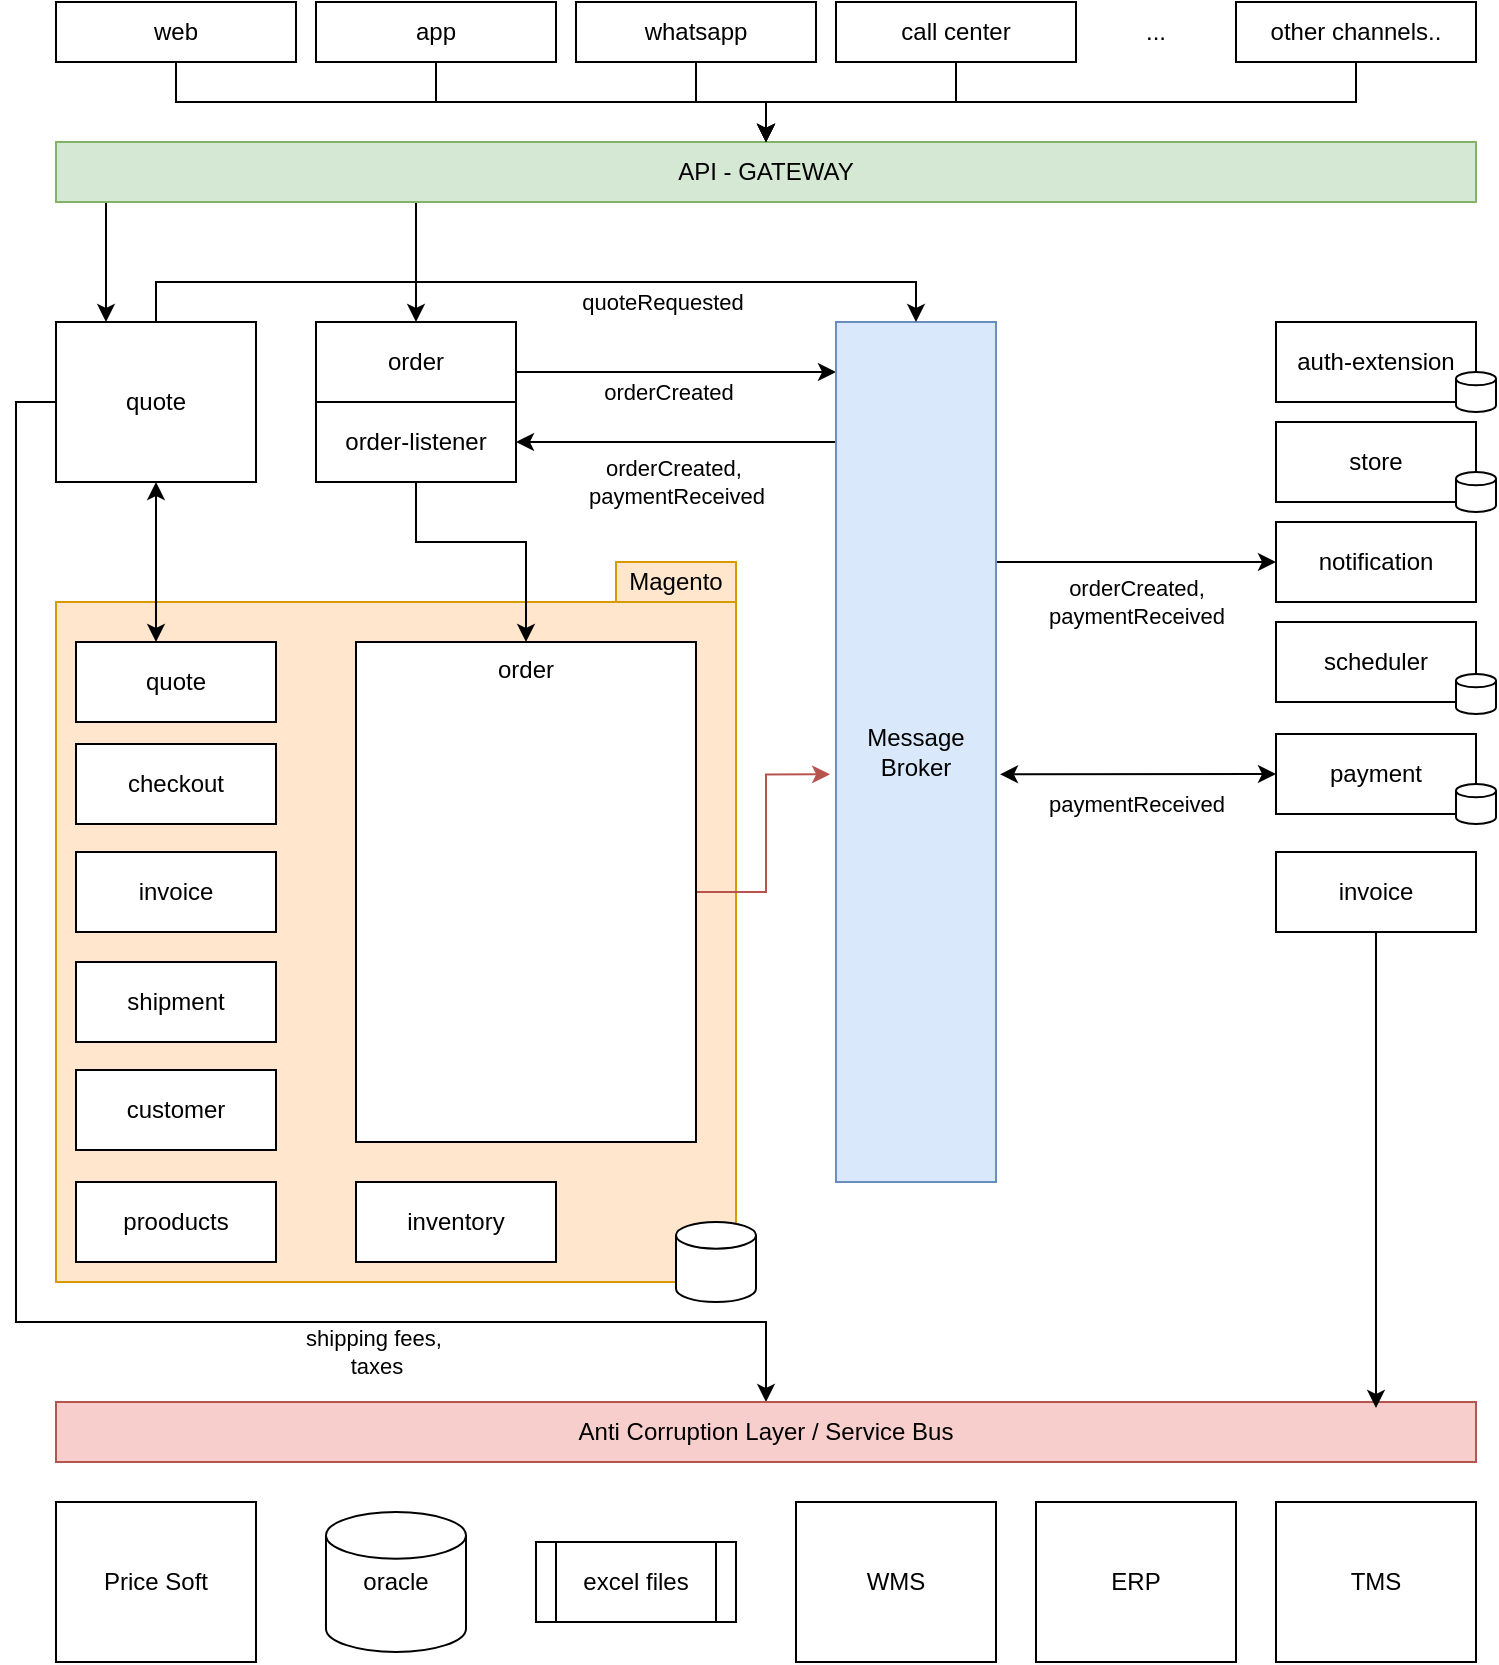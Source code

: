 <mxfile version="14.2.7" type="github">
  <diagram id="AzWxA5kRe5Be4Jo9EekZ" name="Page-1">
    <mxGraphModel dx="946" dy="623" grid="1" gridSize="10" guides="1" tooltips="1" connect="1" arrows="1" fold="1" page="1" pageScale="1" pageWidth="850" pageHeight="1100" math="0" shadow="0">
      <root>
        <mxCell id="0" />
        <mxCell id="1" parent="0" />
        <mxCell id="hG5kRSH8gIUAHxxKcoNH-10" style="edgeStyle=orthogonalEdgeStyle;rounded=0;orthogonalLoop=1;jettySize=auto;html=1;entryX=0.25;entryY=0;entryDx=0;entryDy=0;" edge="1" parent="1" source="6UTyOGbrDXYmkLeVAqft-1" target="6UTyOGbrDXYmkLeVAqft-82">
          <mxGeometry relative="1" as="geometry">
            <Array as="points">
              <mxPoint x="65" y="130" />
              <mxPoint x="65" y="130" />
            </Array>
          </mxGeometry>
        </mxCell>
        <mxCell id="hG5kRSH8gIUAHxxKcoNH-11" style="edgeStyle=orthogonalEdgeStyle;rounded=0;orthogonalLoop=1;jettySize=auto;html=1;" edge="1" parent="1" source="6UTyOGbrDXYmkLeVAqft-1" target="6UTyOGbrDXYmkLeVAqft-27">
          <mxGeometry relative="1" as="geometry">
            <Array as="points">
              <mxPoint x="220" y="130" />
              <mxPoint x="220" y="130" />
            </Array>
          </mxGeometry>
        </mxCell>
        <mxCell id="6UTyOGbrDXYmkLeVAqft-1" value="API - GATEWAY" style="rounded=0;whiteSpace=wrap;html=1;fillColor=#d5e8d4;strokeColor=#82b366;" parent="1" vertex="1">
          <mxGeometry x="40" y="90" width="710" height="30" as="geometry" />
        </mxCell>
        <mxCell id="6UTyOGbrDXYmkLeVAqft-38" value="" style="edgeStyle=orthogonalEdgeStyle;rounded=0;orthogonalLoop=1;jettySize=auto;html=1;entryX=0.5;entryY=0;entryDx=0;entryDy=0;" parent="1" source="6UTyOGbrDXYmkLeVAqft-2" target="6UTyOGbrDXYmkLeVAqft-1" edge="1">
          <mxGeometry relative="1" as="geometry" />
        </mxCell>
        <mxCell id="6UTyOGbrDXYmkLeVAqft-2" value="web" style="rounded=0;whiteSpace=wrap;html=1;" parent="1" vertex="1">
          <mxGeometry x="40" y="20" width="120" height="30" as="geometry" />
        </mxCell>
        <mxCell id="6UTyOGbrDXYmkLeVAqft-39" value="" style="edgeStyle=orthogonalEdgeStyle;rounded=0;orthogonalLoop=1;jettySize=auto;html=1;entryX=0.5;entryY=0;entryDx=0;entryDy=0;" parent="1" source="6UTyOGbrDXYmkLeVAqft-3" target="6UTyOGbrDXYmkLeVAqft-1" edge="1">
          <mxGeometry relative="1" as="geometry" />
        </mxCell>
        <mxCell id="6UTyOGbrDXYmkLeVAqft-3" value="app" style="rounded=0;whiteSpace=wrap;html=1;" parent="1" vertex="1">
          <mxGeometry x="170" y="20" width="120" height="30" as="geometry" />
        </mxCell>
        <mxCell id="6UTyOGbrDXYmkLeVAqft-40" value="" style="edgeStyle=orthogonalEdgeStyle;rounded=0;orthogonalLoop=1;jettySize=auto;html=1;entryX=0.5;entryY=0;entryDx=0;entryDy=0;" parent="1" source="6UTyOGbrDXYmkLeVAqft-4" target="6UTyOGbrDXYmkLeVAqft-1" edge="1">
          <mxGeometry relative="1" as="geometry" />
        </mxCell>
        <mxCell id="6UTyOGbrDXYmkLeVAqft-4" value="whatsapp" style="rounded=0;whiteSpace=wrap;html=1;" parent="1" vertex="1">
          <mxGeometry x="300" y="20" width="120" height="30" as="geometry" />
        </mxCell>
        <mxCell id="6UTyOGbrDXYmkLeVAqft-41" style="edgeStyle=orthogonalEdgeStyle;rounded=0;orthogonalLoop=1;jettySize=auto;html=1;entryX=0.5;entryY=0;entryDx=0;entryDy=0;" parent="1" source="6UTyOGbrDXYmkLeVAqft-5" target="6UTyOGbrDXYmkLeVAqft-1" edge="1">
          <mxGeometry relative="1" as="geometry" />
        </mxCell>
        <mxCell id="6UTyOGbrDXYmkLeVAqft-5" value="call center" style="rounded=0;whiteSpace=wrap;html=1;" parent="1" vertex="1">
          <mxGeometry x="430" y="20" width="120" height="30" as="geometry" />
        </mxCell>
        <mxCell id="6UTyOGbrDXYmkLeVAqft-42" style="edgeStyle=orthogonalEdgeStyle;rounded=0;orthogonalLoop=1;jettySize=auto;html=1;entryX=0.5;entryY=0;entryDx=0;entryDy=0;" parent="1" source="6UTyOGbrDXYmkLeVAqft-6" target="6UTyOGbrDXYmkLeVAqft-1" edge="1">
          <mxGeometry relative="1" as="geometry" />
        </mxCell>
        <mxCell id="6UTyOGbrDXYmkLeVAqft-6" value="other channels.." style="rounded=0;whiteSpace=wrap;html=1;" parent="1" vertex="1">
          <mxGeometry x="630" y="20" width="120" height="30" as="geometry" />
        </mxCell>
        <mxCell id="6UTyOGbrDXYmkLeVAqft-10" value="..." style="text;html=1;strokeColor=none;fillColor=none;align=center;verticalAlign=middle;whiteSpace=wrap;rounded=0;" parent="1" vertex="1">
          <mxGeometry x="570" y="25" width="40" height="20" as="geometry" />
        </mxCell>
        <mxCell id="6UTyOGbrDXYmkLeVAqft-15" value="" style="rounded=0;whiteSpace=wrap;html=1;fillColor=#ffe6cc;strokeColor=#d79b00;" parent="1" vertex="1">
          <mxGeometry x="40" y="320" width="340" height="340" as="geometry" />
        </mxCell>
        <mxCell id="6UTyOGbrDXYmkLeVAqft-16" value="customer" style="rounded=0;whiteSpace=wrap;html=1;" parent="1" vertex="1">
          <mxGeometry x="50" y="554" width="100" height="40" as="geometry" />
        </mxCell>
        <mxCell id="6UTyOGbrDXYmkLeVAqft-92" style="edgeStyle=orthogonalEdgeStyle;rounded=0;orthogonalLoop=1;jettySize=auto;html=1;exitX=1;exitY=0.5;exitDx=0;exitDy=0;fillColor=#f8cecc;strokeColor=#b85450;entryX=-0.037;entryY=0.526;entryDx=0;entryDy=0;entryPerimeter=0;" parent="1" source="6UTyOGbrDXYmkLeVAqft-19" target="6UTyOGbrDXYmkLeVAqft-36" edge="1">
          <mxGeometry relative="1" as="geometry" />
        </mxCell>
        <mxCell id="6UTyOGbrDXYmkLeVAqft-19" value="order" style="rounded=0;whiteSpace=wrap;html=1;verticalAlign=top;" parent="1" vertex="1">
          <mxGeometry x="190" y="340" width="170" height="250" as="geometry" />
        </mxCell>
        <mxCell id="6UTyOGbrDXYmkLeVAqft-24" value="scheduler" style="rounded=0;whiteSpace=wrap;html=1;" parent="1" vertex="1">
          <mxGeometry x="650" y="330" width="100" height="40" as="geometry" />
        </mxCell>
        <mxCell id="6UTyOGbrDXYmkLeVAqft-25" value="store" style="rounded=0;whiteSpace=wrap;html=1;" parent="1" vertex="1">
          <mxGeometry x="650" y="230" width="100" height="40" as="geometry" />
        </mxCell>
        <mxCell id="6UTyOGbrDXYmkLeVAqft-26" value="auth-extension" style="rounded=0;whiteSpace=wrap;html=1;" parent="1" vertex="1">
          <mxGeometry x="650" y="180" width="100" height="40" as="geometry" />
        </mxCell>
        <mxCell id="6UTyOGbrDXYmkLeVAqft-47" style="edgeStyle=orthogonalEdgeStyle;rounded=0;orthogonalLoop=1;jettySize=auto;html=1;exitX=1;exitY=0.5;exitDx=0;exitDy=0;" parent="1" source="6UTyOGbrDXYmkLeVAqft-27" target="6UTyOGbrDXYmkLeVAqft-36" edge="1">
          <mxGeometry relative="1" as="geometry">
            <Array as="points">
              <mxPoint x="250" y="205" />
              <mxPoint x="250" y="205" />
            </Array>
          </mxGeometry>
        </mxCell>
        <mxCell id="6UTyOGbrDXYmkLeVAqft-74" value="orderCreated" style="edgeLabel;html=1;align=center;verticalAlign=middle;resizable=0;points=[];" parent="6UTyOGbrDXYmkLeVAqft-47" vertex="1" connectable="0">
          <mxGeometry x="0.178" y="-2" relative="1" as="geometry">
            <mxPoint x="-0.12" y="8" as="offset" />
          </mxGeometry>
        </mxCell>
        <mxCell id="6UTyOGbrDXYmkLeVAqft-27" value="order" style="rounded=0;whiteSpace=wrap;html=1;" parent="1" vertex="1">
          <mxGeometry x="170" y="180" width="100" height="40" as="geometry" />
        </mxCell>
        <mxCell id="6UTyOGbrDXYmkLeVAqft-28" style="edgeStyle=orthogonalEdgeStyle;rounded=0;orthogonalLoop=1;jettySize=auto;html=1;exitX=0.5;exitY=1;exitDx=0;exitDy=0;" parent="1" source="6UTyOGbrDXYmkLeVAqft-15" target="6UTyOGbrDXYmkLeVAqft-15" edge="1">
          <mxGeometry relative="1" as="geometry" />
        </mxCell>
        <mxCell id="6UTyOGbrDXYmkLeVAqft-57" style="edgeStyle=orthogonalEdgeStyle;rounded=0;orthogonalLoop=1;jettySize=auto;html=1;entryX=0;entryY=0.5;entryDx=0;entryDy=0;" parent="1" source="6UTyOGbrDXYmkLeVAqft-36" target="6UTyOGbrDXYmkLeVAqft-56" edge="1">
          <mxGeometry relative="1" as="geometry">
            <Array as="points">
              <mxPoint x="580" y="300" />
              <mxPoint x="580" y="300" />
            </Array>
          </mxGeometry>
        </mxCell>
        <mxCell id="hG5kRSH8gIUAHxxKcoNH-30" value="orderCreated,&lt;br&gt;paymentReceived" style="edgeLabel;html=1;align=center;verticalAlign=middle;resizable=0;points=[];" vertex="1" connectable="0" parent="6UTyOGbrDXYmkLeVAqft-57">
          <mxGeometry x="-0.014" y="-1" relative="1" as="geometry">
            <mxPoint x="1" y="19" as="offset" />
          </mxGeometry>
        </mxCell>
        <mxCell id="6UTyOGbrDXYmkLeVAqft-81" style="edgeStyle=orthogonalEdgeStyle;rounded=0;orthogonalLoop=1;jettySize=auto;html=1;entryX=1;entryY=0.5;entryDx=0;entryDy=0;" parent="1" source="6UTyOGbrDXYmkLeVAqft-36" target="6UTyOGbrDXYmkLeVAqft-49" edge="1">
          <mxGeometry relative="1" as="geometry">
            <Array as="points">
              <mxPoint x="390" y="240" />
              <mxPoint x="390" y="240" />
            </Array>
          </mxGeometry>
        </mxCell>
        <mxCell id="hG5kRSH8gIUAHxxKcoNH-4" value="orderCreated,&amp;nbsp;&lt;br&gt;paymentReceived" style="edgeLabel;html=1;align=center;verticalAlign=middle;resizable=0;points=[];" vertex="1" connectable="0" parent="6UTyOGbrDXYmkLeVAqft-81">
          <mxGeometry y="2" relative="1" as="geometry">
            <mxPoint y="18" as="offset" />
          </mxGeometry>
        </mxCell>
        <mxCell id="6UTyOGbrDXYmkLeVAqft-36" value="Message&lt;br&gt;Broker" style="rounded=0;whiteSpace=wrap;html=1;fillColor=#dae8fc;strokeColor=#6c8ebf;" parent="1" vertex="1">
          <mxGeometry x="430" y="180" width="80" height="430" as="geometry" />
        </mxCell>
        <mxCell id="6UTyOGbrDXYmkLeVAqft-59" style="edgeStyle=orthogonalEdgeStyle;rounded=0;orthogonalLoop=1;jettySize=auto;html=1;" parent="1" source="6UTyOGbrDXYmkLeVAqft-49" target="6UTyOGbrDXYmkLeVAqft-19" edge="1">
          <mxGeometry relative="1" as="geometry">
            <Array as="points">
              <mxPoint x="220" y="290" />
              <mxPoint x="275" y="290" />
            </Array>
          </mxGeometry>
        </mxCell>
        <mxCell id="6UTyOGbrDXYmkLeVAqft-49" value="order-listener" style="rounded=0;whiteSpace=wrap;html=1;" parent="1" vertex="1">
          <mxGeometry x="170" y="220" width="100" height="40" as="geometry" />
        </mxCell>
        <mxCell id="6UTyOGbrDXYmkLeVAqft-56" value="notification" style="rounded=0;whiteSpace=wrap;html=1;" parent="1" vertex="1">
          <mxGeometry x="650" y="280" width="100" height="40" as="geometry" />
        </mxCell>
        <mxCell id="6UTyOGbrDXYmkLeVAqft-60" value="" style="strokeWidth=1;html=1;shape=mxgraph.flowchart.database;whiteSpace=wrap;" parent="1" vertex="1">
          <mxGeometry x="350" y="630" width="40" height="40" as="geometry" />
        </mxCell>
        <mxCell id="6UTyOGbrDXYmkLeVAqft-61" value="" style="strokeWidth=1;html=1;shape=mxgraph.flowchart.database;whiteSpace=wrap;" parent="1" vertex="1">
          <mxGeometry x="740" y="356" width="20" height="20" as="geometry" />
        </mxCell>
        <mxCell id="6UTyOGbrDXYmkLeVAqft-63" value="" style="strokeWidth=1;html=1;shape=mxgraph.flowchart.database;whiteSpace=wrap;" parent="1" vertex="1">
          <mxGeometry x="740" y="255" width="20" height="20" as="geometry" />
        </mxCell>
        <mxCell id="6UTyOGbrDXYmkLeVAqft-64" value="" style="strokeWidth=1;html=1;shape=mxgraph.flowchart.database;whiteSpace=wrap;" parent="1" vertex="1">
          <mxGeometry x="740" y="205" width="20" height="20" as="geometry" />
        </mxCell>
        <mxCell id="6UTyOGbrDXYmkLeVAqft-65" value="" style="shape=image;verticalLabelPosition=bottom;labelBackgroundColor=#ffffff;verticalAlign=top;aspect=fixed;imageAspect=0;image=https://docs.magento.com/user-guide/images/images/order-workflow.png;" parent="1" vertex="1">
          <mxGeometry x="207.06" y="370" width="135.87" height="201.29" as="geometry" />
        </mxCell>
        <mxCell id="6UTyOGbrDXYmkLeVAqft-66" value="payment" style="rounded=0;whiteSpace=wrap;html=1;" parent="1" vertex="1">
          <mxGeometry x="650" y="386" width="100" height="40" as="geometry" />
        </mxCell>
        <mxCell id="hG5kRSH8gIUAHxxKcoNH-1" style="edgeStyle=orthogonalEdgeStyle;rounded=0;orthogonalLoop=1;jettySize=auto;html=1;exitX=0.5;exitY=1;exitDx=0;exitDy=0;exitPerimeter=0;entryX=1;entryY=0.75;entryDx=0;entryDy=0;" edge="1" parent="1" source="6UTyOGbrDXYmkLeVAqft-67" target="6UTyOGbrDXYmkLeVAqft-66">
          <mxGeometry relative="1" as="geometry" />
        </mxCell>
        <mxCell id="6UTyOGbrDXYmkLeVAqft-67" value="" style="strokeWidth=1;html=1;shape=mxgraph.flowchart.database;whiteSpace=wrap;" parent="1" vertex="1">
          <mxGeometry x="740" y="411" width="20" height="20" as="geometry" />
        </mxCell>
        <mxCell id="6UTyOGbrDXYmkLeVAqft-75" value="quote" style="rounded=0;whiteSpace=wrap;html=1;" parent="1" vertex="1">
          <mxGeometry x="50" y="340" width="100" height="40" as="geometry" />
        </mxCell>
        <mxCell id="hG5kRSH8gIUAHxxKcoNH-8" style="edgeStyle=orthogonalEdgeStyle;rounded=0;orthogonalLoop=1;jettySize=auto;html=1;exitX=0.5;exitY=0;exitDx=0;exitDy=0;entryX=0.5;entryY=0;entryDx=0;entryDy=0;" edge="1" parent="1" source="6UTyOGbrDXYmkLeVAqft-82" target="6UTyOGbrDXYmkLeVAqft-36">
          <mxGeometry relative="1" as="geometry" />
        </mxCell>
        <mxCell id="hG5kRSH8gIUAHxxKcoNH-9" value="quoteRequested" style="edgeLabel;html=1;align=center;verticalAlign=middle;resizable=0;points=[];" vertex="1" connectable="0" parent="hG5kRSH8gIUAHxxKcoNH-8">
          <mxGeometry x="0.338" relative="1" as="geometry">
            <mxPoint x="-8.07" y="10" as="offset" />
          </mxGeometry>
        </mxCell>
        <mxCell id="hG5kRSH8gIUAHxxKcoNH-18" style="edgeStyle=orthogonalEdgeStyle;rounded=0;orthogonalLoop=1;jettySize=auto;html=1;" edge="1" parent="1" source="6UTyOGbrDXYmkLeVAqft-82" target="6UTyOGbrDXYmkLeVAqft-87">
          <mxGeometry relative="1" as="geometry">
            <mxPoint x="20" y="690" as="targetPoint" />
            <Array as="points">
              <mxPoint x="20" y="220" />
              <mxPoint x="20" y="680" />
              <mxPoint x="395" y="680" />
            </Array>
          </mxGeometry>
        </mxCell>
        <mxCell id="hG5kRSH8gIUAHxxKcoNH-19" value="shipping fees,&amp;nbsp;&lt;br&gt;taxes" style="edgeLabel;html=1;align=center;verticalAlign=middle;resizable=0;points=[];" vertex="1" connectable="0" parent="hG5kRSH8gIUAHxxKcoNH-18">
          <mxGeometry x="0.394" relative="1" as="geometry">
            <mxPoint x="36" y="15" as="offset" />
          </mxGeometry>
        </mxCell>
        <mxCell id="6UTyOGbrDXYmkLeVAqft-82" value="quote" style="rounded=0;whiteSpace=wrap;html=1;strokeWidth=1;" parent="1" vertex="1">
          <mxGeometry x="40" y="180" width="100" height="80" as="geometry" />
        </mxCell>
        <mxCell id="6UTyOGbrDXYmkLeVAqft-87" value="Anti Corruption Layer / Service Bus" style="rounded=0;whiteSpace=wrap;html=1;fillColor=#f8cecc;strokeColor=#b85450;" parent="1" vertex="1">
          <mxGeometry x="40" y="720" width="710" height="30" as="geometry" />
        </mxCell>
        <mxCell id="6UTyOGbrDXYmkLeVAqft-88" value="Price Soft" style="rounded=0;whiteSpace=wrap;html=1;strokeWidth=1;" parent="1" vertex="1">
          <mxGeometry x="40" y="770" width="100" height="80" as="geometry" />
        </mxCell>
        <mxCell id="6UTyOGbrDXYmkLeVAqft-89" value="oracle" style="strokeWidth=1;html=1;shape=mxgraph.flowchart.database;whiteSpace=wrap;" parent="1" vertex="1">
          <mxGeometry x="174.99" y="775" width="70.01" height="70" as="geometry" />
        </mxCell>
        <mxCell id="6UTyOGbrDXYmkLeVAqft-90" value="WMS" style="rounded=0;whiteSpace=wrap;html=1;strokeWidth=1;" parent="1" vertex="1">
          <mxGeometry x="410" y="770" width="100" height="80" as="geometry" />
        </mxCell>
        <mxCell id="hG5kRSH8gIUAHxxKcoNH-5" value="Magento" style="text;html=1;strokeColor=#d79b00;fillColor=#ffe6cc;align=center;verticalAlign=middle;whiteSpace=wrap;rounded=0;" vertex="1" parent="1">
          <mxGeometry x="320" y="300" width="60" height="20" as="geometry" />
        </mxCell>
        <mxCell id="hG5kRSH8gIUAHxxKcoNH-13" value="ERP" style="rounded=0;whiteSpace=wrap;html=1;strokeWidth=1;" vertex="1" parent="1">
          <mxGeometry x="530" y="770" width="100" height="80" as="geometry" />
        </mxCell>
        <mxCell id="hG5kRSH8gIUAHxxKcoNH-14" value="excel files" style="shape=process;whiteSpace=wrap;html=1;backgroundOutline=1;" vertex="1" parent="1">
          <mxGeometry x="280" y="790" width="100" height="40" as="geometry" />
        </mxCell>
        <mxCell id="hG5kRSH8gIUAHxxKcoNH-15" value="TMS" style="rounded=0;whiteSpace=wrap;html=1;strokeWidth=1;" vertex="1" parent="1">
          <mxGeometry x="650" y="770" width="100" height="80" as="geometry" />
        </mxCell>
        <mxCell id="6UTyOGbrDXYmkLeVAqft-20" value="prooducts" style="rounded=0;whiteSpace=wrap;html=1;" parent="1" vertex="1">
          <mxGeometry x="50" y="610" width="100" height="40" as="geometry" />
        </mxCell>
        <mxCell id="hG5kRSH8gIUAHxxKcoNH-20" value="checkout" style="rounded=0;whiteSpace=wrap;html=1;" vertex="1" parent="1">
          <mxGeometry x="50" y="391" width="100" height="40" as="geometry" />
        </mxCell>
        <mxCell id="hG5kRSH8gIUAHxxKcoNH-21" value="invoice" style="rounded=0;whiteSpace=wrap;html=1;" vertex="1" parent="1">
          <mxGeometry x="50" y="445" width="100" height="40" as="geometry" />
        </mxCell>
        <mxCell id="hG5kRSH8gIUAHxxKcoNH-24" value="shipment" style="rounded=0;whiteSpace=wrap;html=1;" vertex="1" parent="1">
          <mxGeometry x="50" y="500" width="100" height="40" as="geometry" />
        </mxCell>
        <mxCell id="hG5kRSH8gIUAHxxKcoNH-25" value="inventory" style="rounded=0;whiteSpace=wrap;html=1;" vertex="1" parent="1">
          <mxGeometry x="190" y="610" width="100" height="40" as="geometry" />
        </mxCell>
        <mxCell id="hG5kRSH8gIUAHxxKcoNH-27" value="" style="endArrow=classic;startArrow=classic;html=1;entryX=0.5;entryY=1;entryDx=0;entryDy=0;exitX=0.4;exitY=0;exitDx=0;exitDy=0;exitPerimeter=0;" edge="1" parent="1" source="6UTyOGbrDXYmkLeVAqft-75" target="6UTyOGbrDXYmkLeVAqft-82">
          <mxGeometry width="50" height="50" relative="1" as="geometry">
            <mxPoint x="420" y="430" as="sourcePoint" />
            <mxPoint x="470" y="380" as="targetPoint" />
          </mxGeometry>
        </mxCell>
        <mxCell id="hG5kRSH8gIUAHxxKcoNH-33" style="edgeStyle=orthogonalEdgeStyle;rounded=0;orthogonalLoop=1;jettySize=auto;html=1;" edge="1" parent="1" source="hG5kRSH8gIUAHxxKcoNH-28">
          <mxGeometry relative="1" as="geometry">
            <mxPoint x="700" y="723" as="targetPoint" />
          </mxGeometry>
        </mxCell>
        <mxCell id="hG5kRSH8gIUAHxxKcoNH-28" value="invoice" style="rounded=0;whiteSpace=wrap;html=1;" vertex="1" parent="1">
          <mxGeometry x="650" y="445" width="100" height="40" as="geometry" />
        </mxCell>
        <mxCell id="hG5kRSH8gIUAHxxKcoNH-32" value="" style="endArrow=classic;startArrow=classic;html=1;entryX=0;entryY=0.5;entryDx=0;entryDy=0;exitX=1.025;exitY=0.526;exitDx=0;exitDy=0;exitPerimeter=0;" edge="1" parent="1" source="6UTyOGbrDXYmkLeVAqft-36" target="6UTyOGbrDXYmkLeVAqft-66">
          <mxGeometry width="50" height="50" relative="1" as="geometry">
            <mxPoint x="510" y="420" as="sourcePoint" />
            <mxPoint x="560" y="370" as="targetPoint" />
          </mxGeometry>
        </mxCell>
        <mxCell id="hG5kRSH8gIUAHxxKcoNH-34" value="paymentReceived" style="edgeLabel;html=1;align=center;verticalAlign=middle;resizable=0;points=[];" vertex="1" connectable="0" parent="hG5kRSH8gIUAHxxKcoNH-32">
          <mxGeometry x="0.174" relative="1" as="geometry">
            <mxPoint x="-13" y="14.93" as="offset" />
          </mxGeometry>
        </mxCell>
      </root>
    </mxGraphModel>
  </diagram>
</mxfile>
